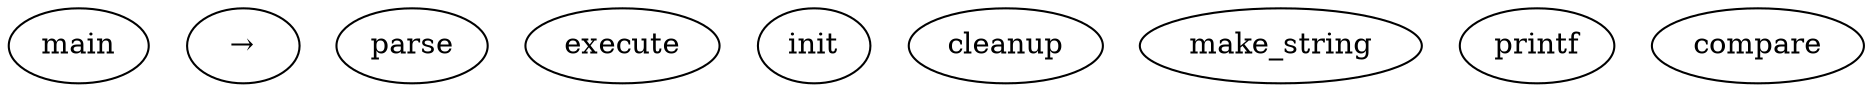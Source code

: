 digraph G {
	main → parse → execute;
	main → init;
	main → cleanup;
	execute → make_string;
	execute → printf;
	init → make_string;
	main → printf;
	execute → compare;
}
